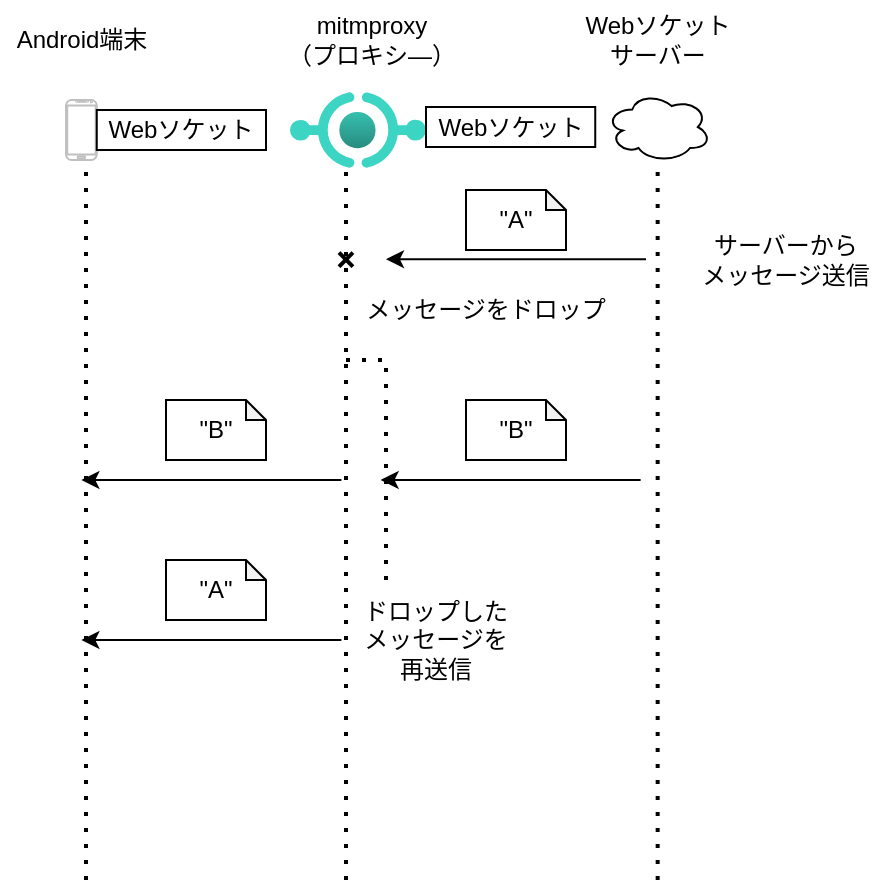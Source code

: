 <mxfile version="24.2.1" type="device">
  <diagram name="ページ1" id="ORUW7EXde5bZZvXY3FjW">
    <mxGraphModel dx="1195" dy="622" grid="1" gridSize="10" guides="1" tooltips="1" connect="1" arrows="1" fold="1" page="1" pageScale="1" pageWidth="827" pageHeight="1169" math="0" shadow="0">
      <root>
        <mxCell id="0" />
        <mxCell id="1" parent="0" />
        <mxCell id="tsZTn7IGBllT_UoQQOa6-4" value="" style="verticalLabelPosition=bottom;verticalAlign=top;html=1;shadow=0;dashed=0;strokeWidth=1;shape=mxgraph.android.phone2;strokeColor=#c0c0c0;" vertex="1" parent="1">
          <mxGeometry x="60" y="60" width="15.38" height="30" as="geometry" />
        </mxCell>
        <mxCell id="tsZTn7IGBllT_UoQQOa6-5" value="" style="image;aspect=fixed;html=1;points=[];align=center;fontSize=12;image=img/lib/azure2/other/API_Proxy.svg;" vertex="1" parent="1">
          <mxGeometry x="172" y="56" width="68" height="38" as="geometry" />
        </mxCell>
        <mxCell id="tsZTn7IGBllT_UoQQOa6-6" value="" style="ellipse;shape=cloud;whiteSpace=wrap;html=1;" vertex="1" parent="1">
          <mxGeometry x="330" y="56" width="52.5" height="35" as="geometry" />
        </mxCell>
        <mxCell id="tsZTn7IGBllT_UoQQOa6-7" value="Webソケット" style="rounded=0;whiteSpace=wrap;html=1;" vertex="1" parent="1">
          <mxGeometry x="75.38" y="65" width="84.62" height="20" as="geometry" />
        </mxCell>
        <mxCell id="tsZTn7IGBllT_UoQQOa6-8" value="Webソケット" style="rounded=0;whiteSpace=wrap;html=1;" vertex="1" parent="1">
          <mxGeometry x="240" y="63.5" width="84.62" height="20" as="geometry" />
        </mxCell>
        <mxCell id="tsZTn7IGBllT_UoQQOa6-9" value="Android端末" style="text;html=1;align=center;verticalAlign=middle;whiteSpace=wrap;rounded=0;" vertex="1" parent="1">
          <mxGeometry x="27.69" y="15" width="80" height="30" as="geometry" />
        </mxCell>
        <mxCell id="tsZTn7IGBllT_UoQQOa6-10" value="mitmproxy&lt;div&gt;（プロキシ―）&lt;/div&gt;" style="text;html=1;align=center;verticalAlign=middle;whiteSpace=wrap;rounded=0;" vertex="1" parent="1">
          <mxGeometry x="166" y="10" width="94" height="40" as="geometry" />
        </mxCell>
        <mxCell id="tsZTn7IGBllT_UoQQOa6-11" value="Webソケット&lt;div&gt;サーバー&lt;/div&gt;" style="text;html=1;align=center;verticalAlign=middle;whiteSpace=wrap;rounded=0;" vertex="1" parent="1">
          <mxGeometry x="309.25" y="10" width="94" height="40" as="geometry" />
        </mxCell>
        <mxCell id="tsZTn7IGBllT_UoQQOa6-12" value="" style="endArrow=none;dashed=1;html=1;dashPattern=1 3;strokeWidth=2;rounded=0;" edge="1" parent="1">
          <mxGeometry width="50" height="50" relative="1" as="geometry">
            <mxPoint x="70" y="450" as="sourcePoint" />
            <mxPoint x="70" y="94" as="targetPoint" />
          </mxGeometry>
        </mxCell>
        <mxCell id="tsZTn7IGBllT_UoQQOa6-13" value="" style="endArrow=none;dashed=1;html=1;dashPattern=1 3;strokeWidth=2;rounded=0;" edge="1" parent="1">
          <mxGeometry width="50" height="50" relative="1" as="geometry">
            <mxPoint x="200" y="450" as="sourcePoint" />
            <mxPoint x="200" y="94" as="targetPoint" />
          </mxGeometry>
        </mxCell>
        <mxCell id="tsZTn7IGBllT_UoQQOa6-14" value="" style="endArrow=none;dashed=1;html=1;dashPattern=1 3;strokeWidth=2;rounded=0;" edge="1" parent="1">
          <mxGeometry width="50" height="50" relative="1" as="geometry">
            <mxPoint x="355.83" y="450" as="sourcePoint" />
            <mxPoint x="355.83" y="94" as="targetPoint" />
          </mxGeometry>
        </mxCell>
        <mxCell id="tsZTn7IGBllT_UoQQOa6-19" value="" style="endArrow=classic;html=1;rounded=0;" edge="1" parent="1">
          <mxGeometry width="50" height="50" relative="1" as="geometry">
            <mxPoint x="197.69" y="250" as="sourcePoint" />
            <mxPoint x="67.69" y="250" as="targetPoint" />
          </mxGeometry>
        </mxCell>
        <mxCell id="tsZTn7IGBllT_UoQQOa6-20" value="" style="endArrow=classic;html=1;rounded=0;" edge="1" parent="1">
          <mxGeometry width="50" height="50" relative="1" as="geometry">
            <mxPoint x="350" y="139.58" as="sourcePoint" />
            <mxPoint x="220" y="139.58" as="targetPoint" />
          </mxGeometry>
        </mxCell>
        <mxCell id="tsZTn7IGBllT_UoQQOa6-21" value="サーバーから&lt;div&gt;メッセージ送信&lt;/div&gt;" style="text;html=1;align=center;verticalAlign=middle;whiteSpace=wrap;rounded=0;" vertex="1" parent="1">
          <mxGeometry x="370" y="120" width="100" height="40" as="geometry" />
        </mxCell>
        <mxCell id="tsZTn7IGBllT_UoQQOa6-24" value="&quot;A&quot;" style="shape=note;whiteSpace=wrap;html=1;backgroundOutline=1;darkOpacity=0.05;size=10;" vertex="1" parent="1">
          <mxGeometry x="110" y="290" width="50" height="30" as="geometry" />
        </mxCell>
        <mxCell id="tsZTn7IGBllT_UoQQOa6-25" value="&quot;A&quot;" style="shape=note;whiteSpace=wrap;html=1;backgroundOutline=1;darkOpacity=0.05;size=10;" vertex="1" parent="1">
          <mxGeometry x="260" y="105" width="50" height="30" as="geometry" />
        </mxCell>
        <mxCell id="tsZTn7IGBllT_UoQQOa6-27" value="" style="endArrow=classic;html=1;rounded=0;" edge="1" parent="1">
          <mxGeometry width="50" height="50" relative="1" as="geometry">
            <mxPoint x="347.31" y="250" as="sourcePoint" />
            <mxPoint x="217.31" y="250" as="targetPoint" />
          </mxGeometry>
        </mxCell>
        <mxCell id="tsZTn7IGBllT_UoQQOa6-28" value="&quot;B&quot;" style="shape=note;whiteSpace=wrap;html=1;backgroundOutline=1;darkOpacity=0.05;size=10;" vertex="1" parent="1">
          <mxGeometry x="260" y="210" width="50" height="30" as="geometry" />
        </mxCell>
        <mxCell id="tsZTn7IGBllT_UoQQOa6-29" value="&quot;B&quot;" style="shape=note;whiteSpace=wrap;html=1;backgroundOutline=1;darkOpacity=0.05;size=10;" vertex="1" parent="1">
          <mxGeometry x="110" y="210" width="50" height="30" as="geometry" />
        </mxCell>
        <mxCell id="tsZTn7IGBllT_UoQQOa6-30" value="" style="endArrow=classic;html=1;rounded=0;" edge="1" parent="1">
          <mxGeometry width="50" height="50" relative="1" as="geometry">
            <mxPoint x="197.69" y="330" as="sourcePoint" />
            <mxPoint x="67.69" y="330" as="targetPoint" />
          </mxGeometry>
        </mxCell>
        <mxCell id="tsZTn7IGBllT_UoQQOa6-32" value="❌" style="text;html=1;align=center;verticalAlign=middle;whiteSpace=wrap;rounded=0;" vertex="1" parent="1">
          <mxGeometry x="180" y="120" width="40" height="40" as="geometry" />
        </mxCell>
        <mxCell id="tsZTn7IGBllT_UoQQOa6-33" value="&lt;div&gt;メッセージをドロップ&lt;/div&gt;" style="text;html=1;align=center;verticalAlign=middle;whiteSpace=wrap;rounded=0;" vertex="1" parent="1">
          <mxGeometry x="200" y="150" width="140" height="30" as="geometry" />
        </mxCell>
        <mxCell id="tsZTn7IGBllT_UoQQOa6-34" value="ドロップした&lt;div&gt;メッセージを&lt;div&gt;再送信&lt;/div&gt;&lt;/div&gt;" style="text;html=1;align=center;verticalAlign=middle;whiteSpace=wrap;rounded=0;" vertex="1" parent="1">
          <mxGeometry x="200" y="300" width="90" height="60" as="geometry" />
        </mxCell>
        <mxCell id="tsZTn7IGBllT_UoQQOa6-35" value="" style="endArrow=none;dashed=1;html=1;dashPattern=1 3;strokeWidth=2;rounded=0;" edge="1" parent="1">
          <mxGeometry width="50" height="50" relative="1" as="geometry">
            <mxPoint x="220" y="300" as="sourcePoint" />
            <mxPoint x="200" y="190" as="targetPoint" />
            <Array as="points">
              <mxPoint x="220" y="190" />
            </Array>
          </mxGeometry>
        </mxCell>
      </root>
    </mxGraphModel>
  </diagram>
</mxfile>
